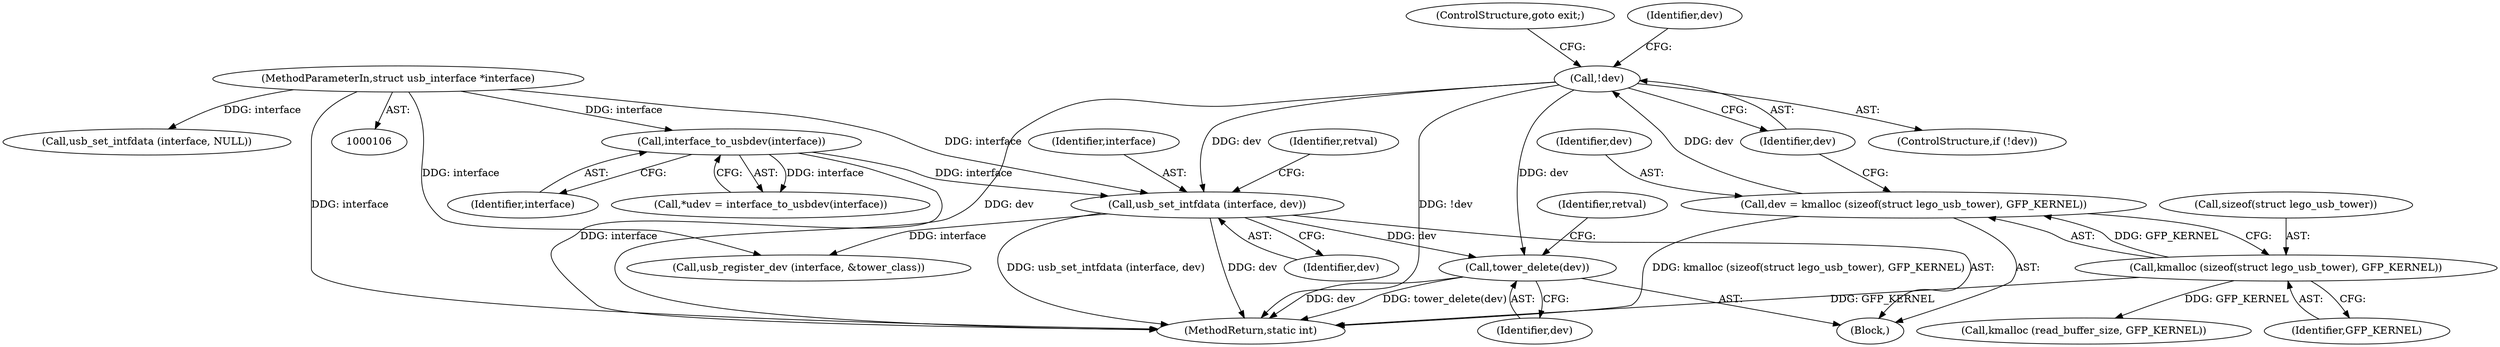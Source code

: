 digraph "0_linux_2fae9e5a7babada041e2e161699ade2447a01989@API" {
"1000501" [label="(Call,tower_delete(dev))"];
"1000143" [label="(Call,!dev)"];
"1000136" [label="(Call,dev = kmalloc (sizeof(struct lego_usb_tower), GFP_KERNEL))"];
"1000138" [label="(Call,kmalloc (sizeof(struct lego_usb_tower), GFP_KERNEL))"];
"1000408" [label="(Call,usb_set_intfdata (interface, dev))"];
"1000120" [label="(Call,interface_to_usbdev(interface))"];
"1000107" [label="(MethodParameterIn,struct usb_interface *interface)"];
"1000118" [label="(Call,*udev = interface_to_usbdev(interface))"];
"1000413" [label="(Call,usb_register_dev (interface, &tower_class))"];
"1000143" [label="(Call,!dev)"];
"1000502" [label="(Identifier,dev)"];
"1000139" [label="(Call,sizeof(struct lego_usb_tower))"];
"1000504" [label="(Identifier,retval)"];
"1000423" [label="(Call,usb_set_intfdata (interface, NULL))"];
"1000410" [label="(Identifier,dev)"];
"1000145" [label="(ControlStructure,goto exit;)"];
"1000408" [label="(Call,usb_set_intfdata (interface, dev))"];
"1000320" [label="(Call,kmalloc (read_buffer_size, GFP_KERNEL))"];
"1000149" [label="(Identifier,dev)"];
"1000142" [label="(ControlStructure,if (!dev))"];
"1000136" [label="(Call,dev = kmalloc (sizeof(struct lego_usb_tower), GFP_KERNEL))"];
"1000409" [label="(Identifier,interface)"];
"1000137" [label="(Identifier,dev)"];
"1000121" [label="(Identifier,interface)"];
"1000120" [label="(Call,interface_to_usbdev(interface))"];
"1000141" [label="(Identifier,GFP_KERNEL)"];
"1000501" [label="(Call,tower_delete(dev))"];
"1000412" [label="(Identifier,retval)"];
"1000107" [label="(MethodParameterIn,struct usb_interface *interface)"];
"1000505" [label="(MethodReturn,static int)"];
"1000109" [label="(Block,)"];
"1000138" [label="(Call,kmalloc (sizeof(struct lego_usb_tower), GFP_KERNEL))"];
"1000144" [label="(Identifier,dev)"];
"1000501" -> "1000109"  [label="AST: "];
"1000501" -> "1000502"  [label="CFG: "];
"1000502" -> "1000501"  [label="AST: "];
"1000504" -> "1000501"  [label="CFG: "];
"1000501" -> "1000505"  [label="DDG: dev"];
"1000501" -> "1000505"  [label="DDG: tower_delete(dev)"];
"1000143" -> "1000501"  [label="DDG: dev"];
"1000408" -> "1000501"  [label="DDG: dev"];
"1000143" -> "1000142"  [label="AST: "];
"1000143" -> "1000144"  [label="CFG: "];
"1000144" -> "1000143"  [label="AST: "];
"1000145" -> "1000143"  [label="CFG: "];
"1000149" -> "1000143"  [label="CFG: "];
"1000143" -> "1000505"  [label="DDG: dev"];
"1000143" -> "1000505"  [label="DDG: !dev"];
"1000136" -> "1000143"  [label="DDG: dev"];
"1000143" -> "1000408"  [label="DDG: dev"];
"1000136" -> "1000109"  [label="AST: "];
"1000136" -> "1000138"  [label="CFG: "];
"1000137" -> "1000136"  [label="AST: "];
"1000138" -> "1000136"  [label="AST: "];
"1000144" -> "1000136"  [label="CFG: "];
"1000136" -> "1000505"  [label="DDG: kmalloc (sizeof(struct lego_usb_tower), GFP_KERNEL)"];
"1000138" -> "1000136"  [label="DDG: GFP_KERNEL"];
"1000138" -> "1000141"  [label="CFG: "];
"1000139" -> "1000138"  [label="AST: "];
"1000141" -> "1000138"  [label="AST: "];
"1000138" -> "1000505"  [label="DDG: GFP_KERNEL"];
"1000138" -> "1000320"  [label="DDG: GFP_KERNEL"];
"1000408" -> "1000109"  [label="AST: "];
"1000408" -> "1000410"  [label="CFG: "];
"1000409" -> "1000408"  [label="AST: "];
"1000410" -> "1000408"  [label="AST: "];
"1000412" -> "1000408"  [label="CFG: "];
"1000408" -> "1000505"  [label="DDG: usb_set_intfdata (interface, dev)"];
"1000408" -> "1000505"  [label="DDG: dev"];
"1000120" -> "1000408"  [label="DDG: interface"];
"1000107" -> "1000408"  [label="DDG: interface"];
"1000408" -> "1000413"  [label="DDG: interface"];
"1000120" -> "1000118"  [label="AST: "];
"1000120" -> "1000121"  [label="CFG: "];
"1000121" -> "1000120"  [label="AST: "];
"1000118" -> "1000120"  [label="CFG: "];
"1000120" -> "1000505"  [label="DDG: interface"];
"1000120" -> "1000118"  [label="DDG: interface"];
"1000107" -> "1000120"  [label="DDG: interface"];
"1000107" -> "1000106"  [label="AST: "];
"1000107" -> "1000505"  [label="DDG: interface"];
"1000107" -> "1000413"  [label="DDG: interface"];
"1000107" -> "1000423"  [label="DDG: interface"];
}
